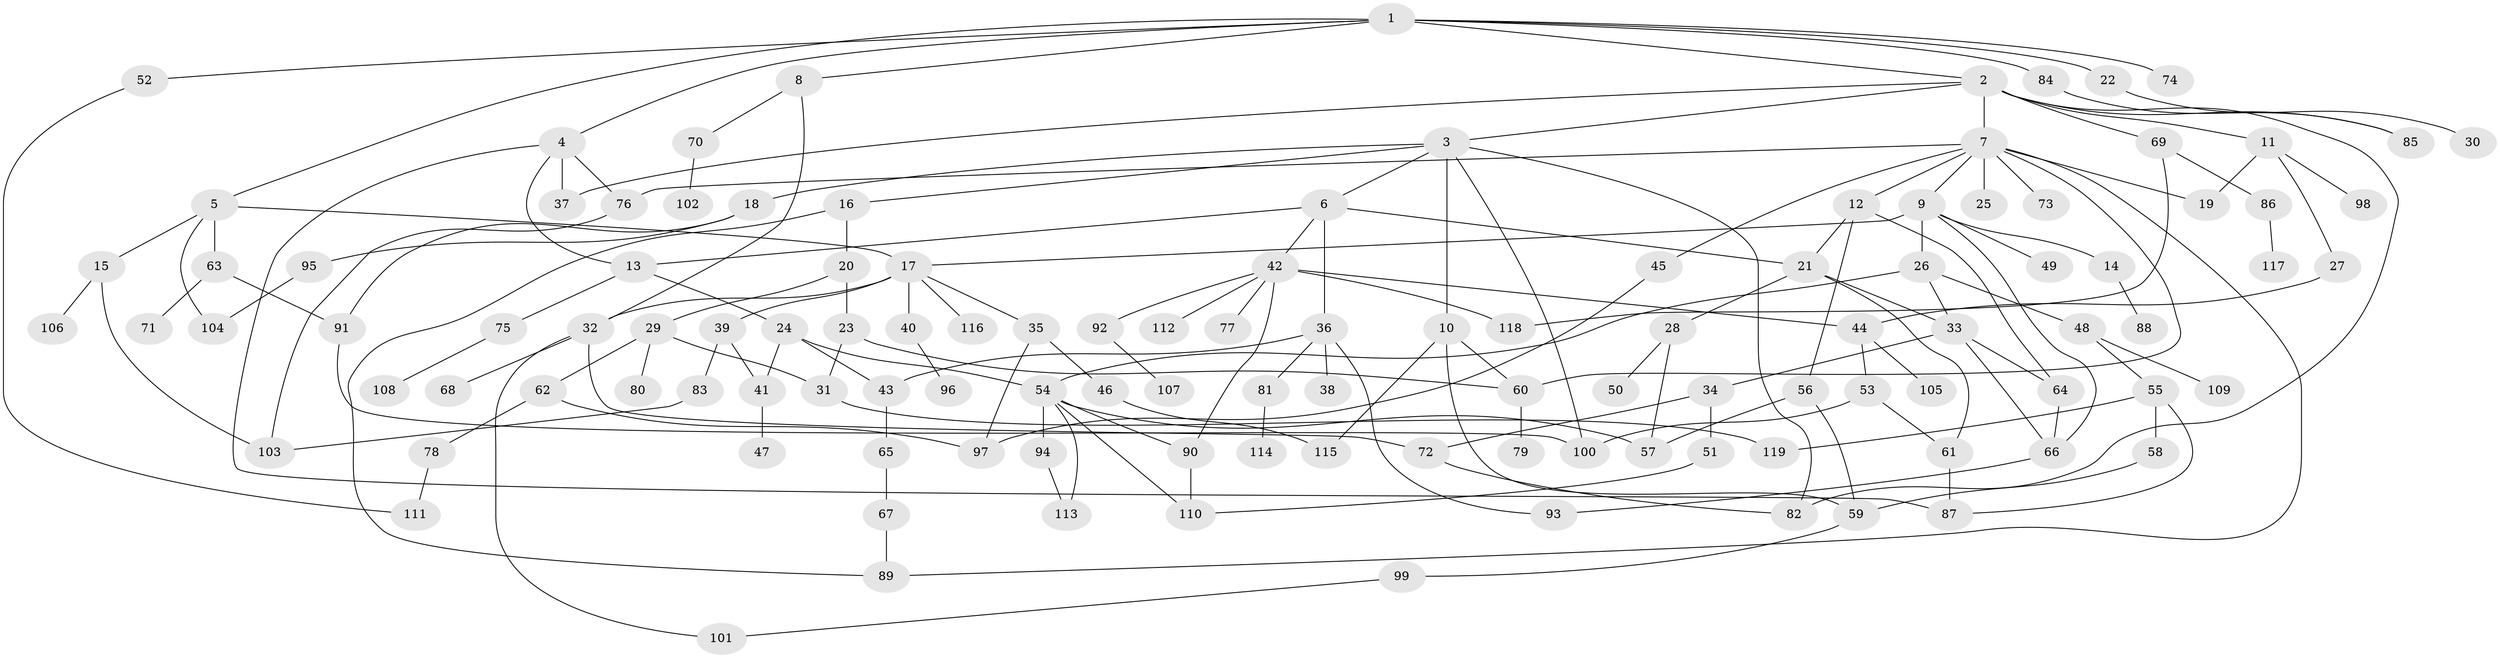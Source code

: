 // coarse degree distribution, {5: 0.125, 6: 0.08333333333333333, 4: 0.16666666666666666, 2: 0.16666666666666666, 3: 0.1875, 7: 0.041666666666666664, 8: 0.041666666666666664, 11: 0.020833333333333332, 1: 0.16666666666666666}
// Generated by graph-tools (version 1.1) at 2025/36/03/04/25 23:36:01]
// undirected, 119 vertices, 167 edges
graph export_dot {
  node [color=gray90,style=filled];
  1;
  2;
  3;
  4;
  5;
  6;
  7;
  8;
  9;
  10;
  11;
  12;
  13;
  14;
  15;
  16;
  17;
  18;
  19;
  20;
  21;
  22;
  23;
  24;
  25;
  26;
  27;
  28;
  29;
  30;
  31;
  32;
  33;
  34;
  35;
  36;
  37;
  38;
  39;
  40;
  41;
  42;
  43;
  44;
  45;
  46;
  47;
  48;
  49;
  50;
  51;
  52;
  53;
  54;
  55;
  56;
  57;
  58;
  59;
  60;
  61;
  62;
  63;
  64;
  65;
  66;
  67;
  68;
  69;
  70;
  71;
  72;
  73;
  74;
  75;
  76;
  77;
  78;
  79;
  80;
  81;
  82;
  83;
  84;
  85;
  86;
  87;
  88;
  89;
  90;
  91;
  92;
  93;
  94;
  95;
  96;
  97;
  98;
  99;
  100;
  101;
  102;
  103;
  104;
  105;
  106;
  107;
  108;
  109;
  110;
  111;
  112;
  113;
  114;
  115;
  116;
  117;
  118;
  119;
  1 -- 2;
  1 -- 4;
  1 -- 5;
  1 -- 8;
  1 -- 22;
  1 -- 52;
  1 -- 74;
  1 -- 84;
  2 -- 3;
  2 -- 7;
  2 -- 11;
  2 -- 69;
  2 -- 82;
  2 -- 85;
  2 -- 37;
  3 -- 6;
  3 -- 10;
  3 -- 16;
  3 -- 18;
  3 -- 82;
  3 -- 100;
  4 -- 37;
  4 -- 76;
  4 -- 87;
  4 -- 13;
  5 -- 15;
  5 -- 63;
  5 -- 104;
  5 -- 17;
  6 -- 13;
  6 -- 21;
  6 -- 36;
  6 -- 42;
  7 -- 9;
  7 -- 12;
  7 -- 19;
  7 -- 25;
  7 -- 45;
  7 -- 60;
  7 -- 73;
  7 -- 89;
  7 -- 76;
  8 -- 70;
  8 -- 32;
  9 -- 14;
  9 -- 17;
  9 -- 26;
  9 -- 49;
  9 -- 66;
  10 -- 115;
  10 -- 59;
  10 -- 60;
  11 -- 27;
  11 -- 98;
  11 -- 19;
  12 -- 56;
  12 -- 64;
  12 -- 21;
  13 -- 24;
  13 -- 75;
  14 -- 88;
  15 -- 106;
  15 -- 103;
  16 -- 20;
  16 -- 89;
  17 -- 32;
  17 -- 35;
  17 -- 39;
  17 -- 40;
  17 -- 116;
  18 -- 95;
  18 -- 91;
  20 -- 23;
  20 -- 29;
  21 -- 28;
  21 -- 61;
  21 -- 33;
  22 -- 30;
  23 -- 31;
  23 -- 60;
  24 -- 54;
  24 -- 43;
  24 -- 41;
  26 -- 33;
  26 -- 48;
  26 -- 54;
  27 -- 44;
  28 -- 50;
  28 -- 57;
  29 -- 62;
  29 -- 80;
  29 -- 31;
  31 -- 119;
  32 -- 68;
  32 -- 72;
  32 -- 101;
  33 -- 34;
  33 -- 66;
  33 -- 64;
  34 -- 51;
  34 -- 72;
  35 -- 46;
  35 -- 97;
  36 -- 38;
  36 -- 43;
  36 -- 81;
  36 -- 93;
  39 -- 41;
  39 -- 83;
  40 -- 96;
  41 -- 47;
  42 -- 44;
  42 -- 77;
  42 -- 92;
  42 -- 112;
  42 -- 90;
  42 -- 118;
  43 -- 65;
  44 -- 53;
  44 -- 105;
  45 -- 97;
  46 -- 115;
  48 -- 55;
  48 -- 109;
  51 -- 110;
  52 -- 111;
  53 -- 100;
  53 -- 61;
  54 -- 90;
  54 -- 94;
  54 -- 113;
  54 -- 110;
  54 -- 57;
  55 -- 58;
  55 -- 119;
  55 -- 87;
  56 -- 57;
  56 -- 59;
  58 -- 59;
  59 -- 99;
  60 -- 79;
  61 -- 87;
  62 -- 78;
  62 -- 97;
  63 -- 71;
  63 -- 91;
  64 -- 66;
  65 -- 67;
  66 -- 93;
  67 -- 89;
  69 -- 86;
  69 -- 118;
  70 -- 102;
  72 -- 82;
  75 -- 108;
  76 -- 103;
  78 -- 111;
  81 -- 114;
  83 -- 103;
  84 -- 85;
  86 -- 117;
  90 -- 110;
  91 -- 100;
  92 -- 107;
  94 -- 113;
  95 -- 104;
  99 -- 101;
}
